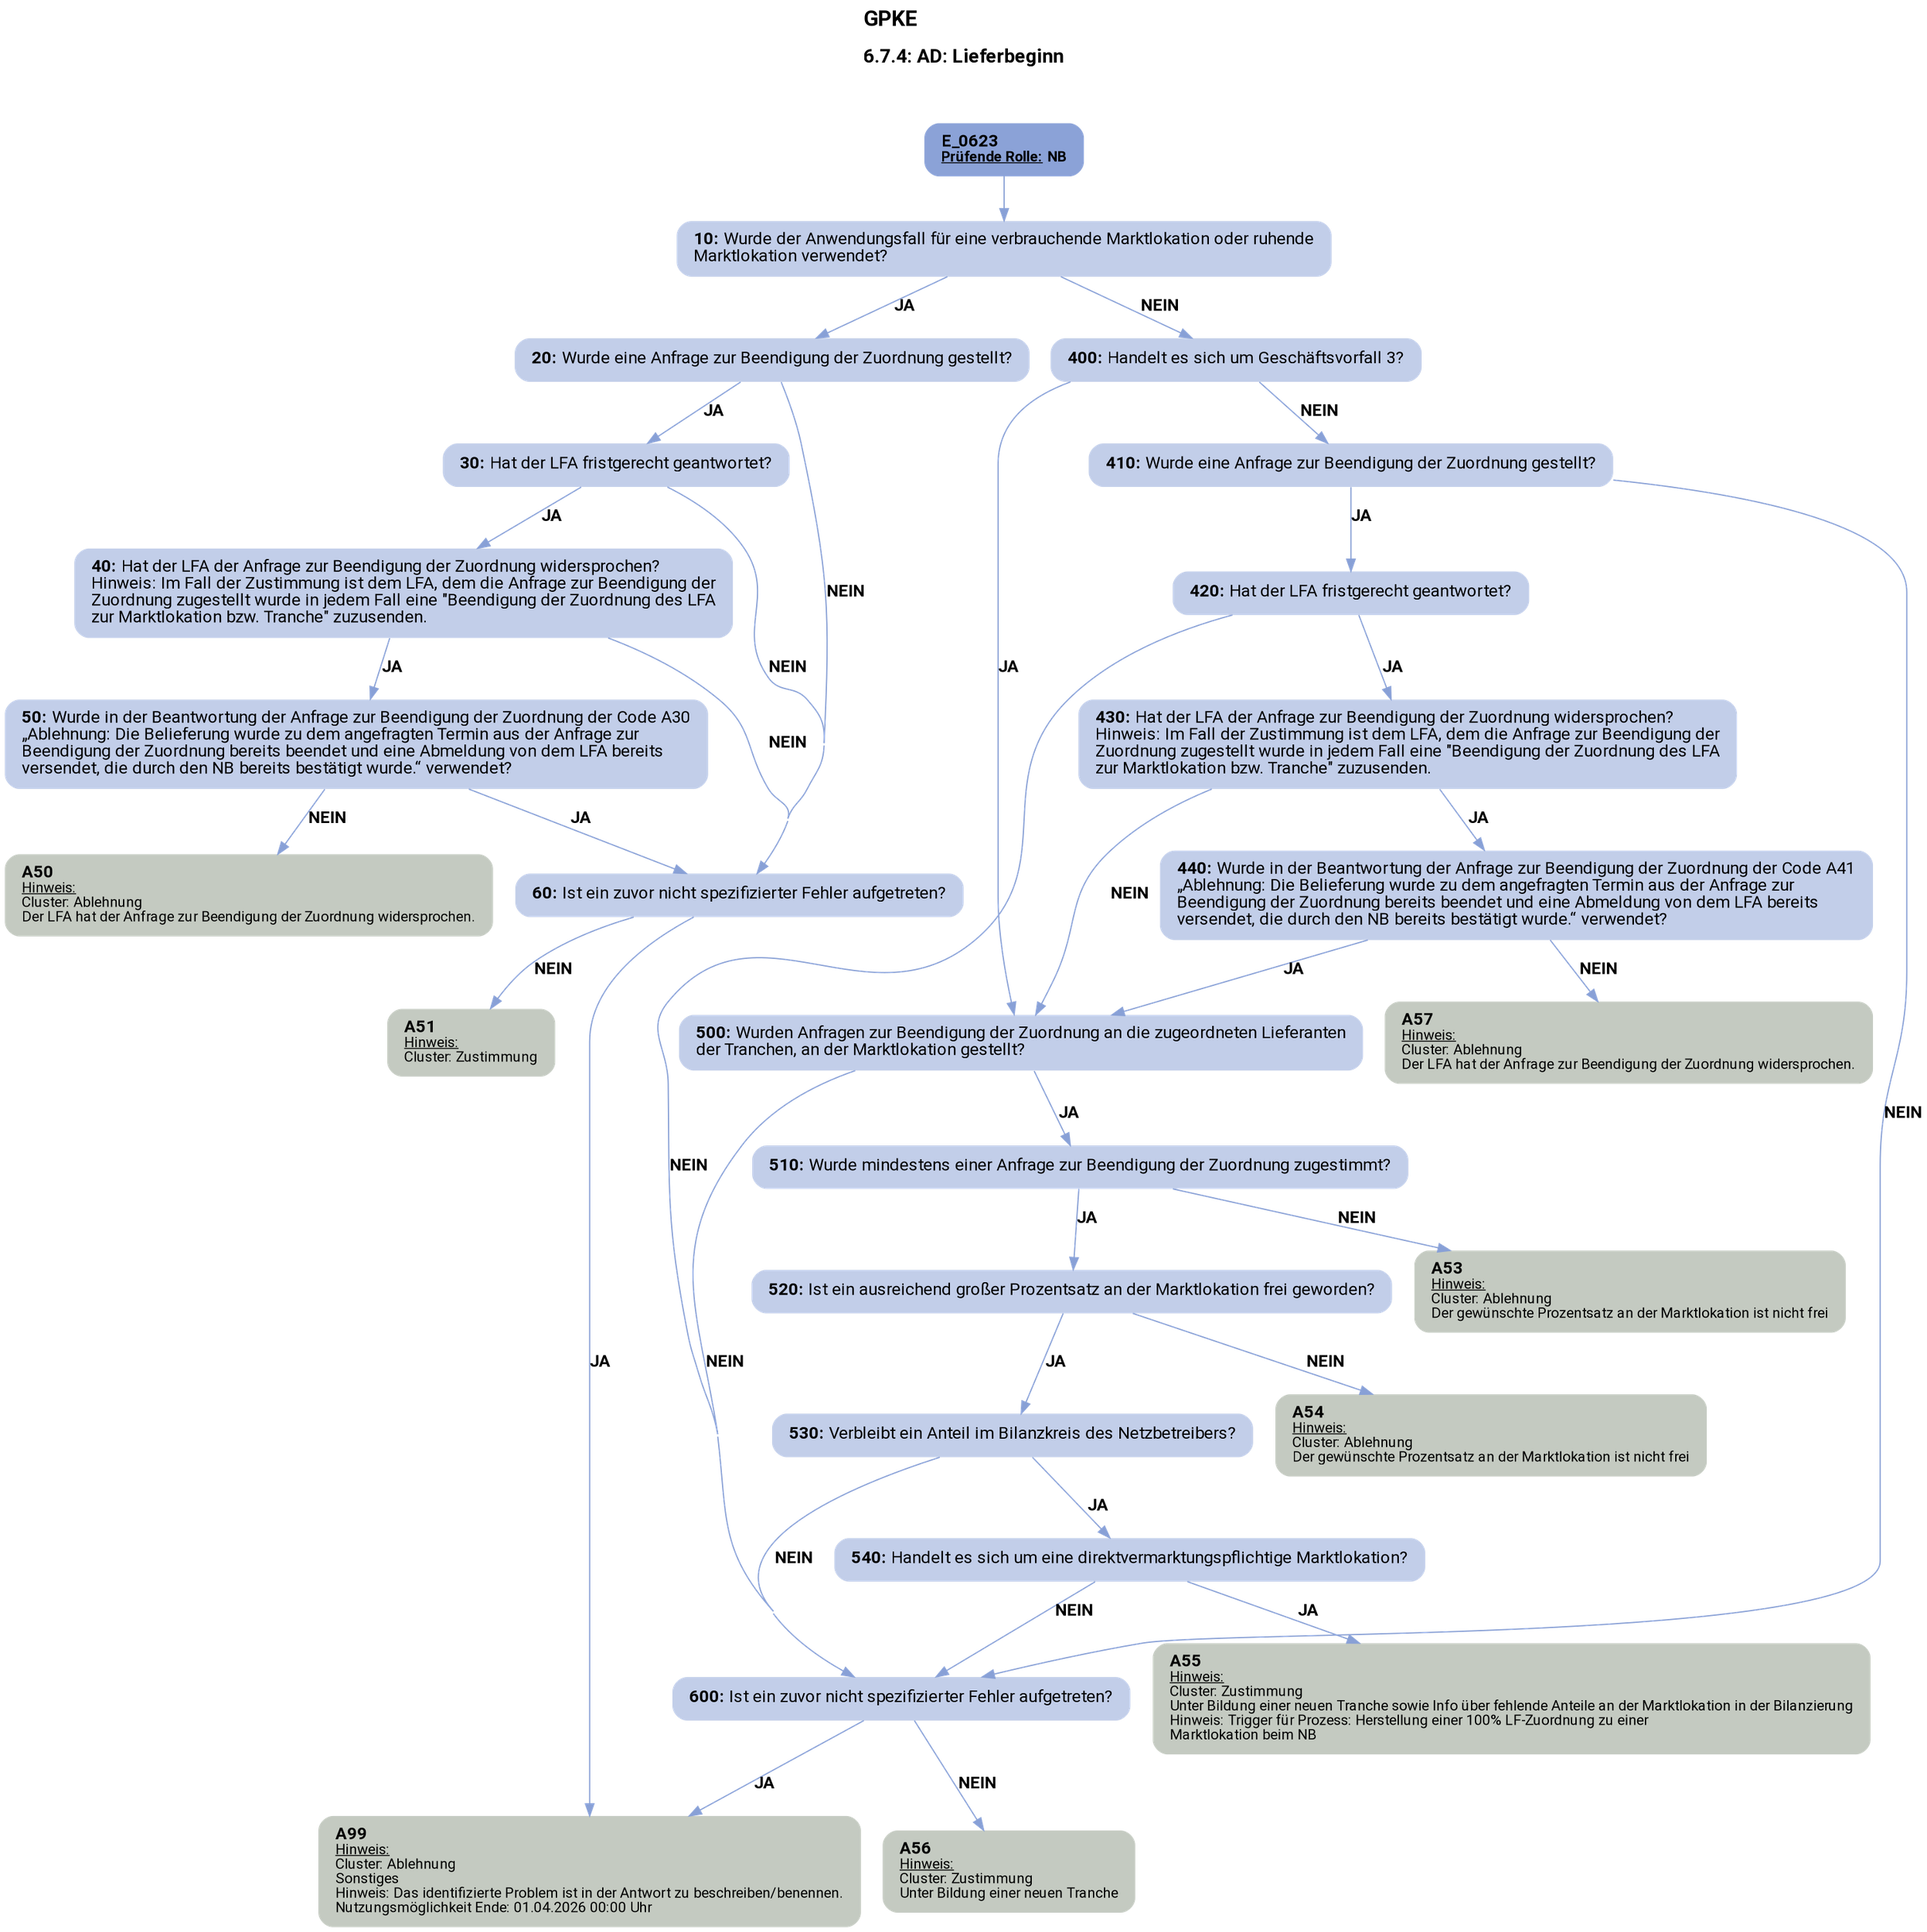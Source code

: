digraph D {
    labelloc="t";
    label=<<B><FONT POINT-SIZE="18">GPKE</FONT></B><BR align="left"/><BR/><B><FONT POINT-SIZE="16">6.7.4: AD: Lieferbeginn</FONT></B><BR align="left"/><BR/><BR/><BR/>>;
    ratio="compress";
    concentrate=true;
    pack=true;
    rankdir=TB;
    packmode="array";
    size="20,20";
    "Start" [margin="0.2,0.12", shape=box, style="filled,rounded", penwidth=0.0, fillcolor="#8ba2d7", label=<<B>E_0623</B><BR align="left"/><FONT point-size="12"><B><U>Prüfende Rolle:</U> NB</B></FONT><BR align="center"/>>, fontname="Roboto, sans-serif"];
    "10" [margin="0.2,0.12", shape=box, style="filled,rounded", penwidth=0.0, fillcolor="#c2cee9", label=<<B>10: </B>Wurde der Anwendungsfall für eine verbrauchende Marktlokation oder ruhende<BR align="left"/>Marktlokation verwendet?<BR align="left"/>>, fontname="Roboto, sans-serif"];
    "20" [margin="0.2,0.12", shape=box, style="filled,rounded", penwidth=0.0, fillcolor="#c2cee9", label=<<B>20: </B>Wurde eine Anfrage zur Beendigung der Zuordnung gestellt?<BR align="left"/>>, fontname="Roboto, sans-serif"];
    "30" [margin="0.2,0.12", shape=box, style="filled,rounded", penwidth=0.0, fillcolor="#c2cee9", label=<<B>30: </B>Hat der LFA fristgerecht geantwortet?<BR align="left"/>>, fontname="Roboto, sans-serif"];
    "40" [margin="0.2,0.12", shape=box, style="filled,rounded", penwidth=0.0, fillcolor="#c2cee9", label=<<B>40: </B>Hat der LFA der Anfrage zur Beendigung der Zuordnung widersprochen?<BR align="left"/>Hinweis: Im Fall der Zustimmung ist dem LFA, dem die Anfrage zur Beendigung der<BR align="left"/>Zuordnung zugestellt wurde in jedem Fall eine "Beendigung der Zuordnung des LFA<BR align="left"/>zur Marktlokation bzw. Tranche" zuzusenden.<BR align="left"/>>, fontname="Roboto, sans-serif"];
    "50" [margin="0.2,0.12", shape=box, style="filled,rounded", penwidth=0.0, fillcolor="#c2cee9", label=<<B>50: </B>Wurde in der Beantwortung der Anfrage zur Beendigung der Zuordnung der Code A30<BR align="left"/>„Ablehnung: Die Belieferung wurde zu dem angefragten Termin aus der Anfrage zur<BR align="left"/>Beendigung der Zuordnung bereits beendet und eine Abmeldung von dem LFA bereits<BR align="left"/>versendet, die durch den NB bereits bestätigt wurde.“ verwendet?<BR align="left"/>>, fontname="Roboto, sans-serif"];
    "A50" [margin="0.2,0.12", shape=box, style="filled,rounded", penwidth=0.0, fillcolor="#c4cac1", label=<<B>A50</B><BR align="left"/><FONT point-size="12"><U>Hinweis:</U><BR align="left"/>Cluster: Ablehnung<BR align="left"/>Der LFA hat der Anfrage zur Beendigung der Zuordnung widersprochen.<BR align="left"/></FONT>>, fontname="Roboto, sans-serif"];
    "60" [margin="0.2,0.12", shape=box, style="filled,rounded", penwidth=0.0, fillcolor="#c2cee9", label=<<B>60: </B>Ist ein zuvor nicht spezifizierter Fehler aufgetreten?<BR align="left"/>>, fontname="Roboto, sans-serif"];
    "A51" [margin="0.2,0.12", shape=box, style="filled,rounded", penwidth=0.0, fillcolor="#c4cac1", label=<<B>A51</B><BR align="left"/><FONT point-size="12"><U>Hinweis:</U><BR align="left"/>Cluster: Zustimmung<BR align="left"/></FONT>>, fontname="Roboto, sans-serif"];
    "A99" [margin="0.2,0.12", shape=box, style="filled,rounded", penwidth=0.0, fillcolor="#c4cac1", label=<<B>A99</B><BR align="left"/><FONT point-size="12"><U>Hinweis:</U><BR align="left"/>Cluster: Ablehnung<BR align="left"/>Sonstiges<BR align="left"/>Hinweis: Das identifizierte Problem ist in der Antwort zu beschreiben/benennen.<BR align="left"/>Nutzungsmöglichkeit Ende: 01.04.2026 00:00 Uhr<BR align="left"/></FONT>>, fontname="Roboto, sans-serif"];
    "400" [margin="0.2,0.12", shape=box, style="filled,rounded", penwidth=0.0, fillcolor="#c2cee9", label=<<B>400: </B>Handelt es sich um Geschäftsvorfall 3?<BR align="left"/>>, fontname="Roboto, sans-serif"];
    "410" [margin="0.2,0.12", shape=box, style="filled,rounded", penwidth=0.0, fillcolor="#c2cee9", label=<<B>410: </B>Wurde eine Anfrage zur Beendigung der Zuordnung gestellt?<BR align="left"/>>, fontname="Roboto, sans-serif"];
    "420" [margin="0.2,0.12", shape=box, style="filled,rounded", penwidth=0.0, fillcolor="#c2cee9", label=<<B>420: </B>Hat der LFA fristgerecht geantwortet?<BR align="left"/>>, fontname="Roboto, sans-serif"];
    "430" [margin="0.2,0.12", shape=box, style="filled,rounded", penwidth=0.0, fillcolor="#c2cee9", label=<<B>430: </B>Hat der LFA der Anfrage zur Beendigung der Zuordnung widersprochen?<BR align="left"/>Hinweis: Im Fall der Zustimmung ist dem LFA, dem die Anfrage zur Beendigung der<BR align="left"/>Zuordnung zugestellt wurde in jedem Fall eine "Beendigung der Zuordnung des LFA<BR align="left"/>zur Marktlokation bzw. Tranche" zuzusenden.<BR align="left"/>>, fontname="Roboto, sans-serif"];
    "440" [margin="0.2,0.12", shape=box, style="filled,rounded", penwidth=0.0, fillcolor="#c2cee9", label=<<B>440: </B>Wurde in der Beantwortung der Anfrage zur Beendigung der Zuordnung der Code A41<BR align="left"/>„Ablehnung: Die Belieferung wurde zu dem angefragten Termin aus der Anfrage zur<BR align="left"/>Beendigung der Zuordnung bereits beendet und eine Abmeldung von dem LFA bereits<BR align="left"/>versendet, die durch den NB bereits bestätigt wurde.“ verwendet?<BR align="left"/>>, fontname="Roboto, sans-serif"];
    "A57" [margin="0.2,0.12", shape=box, style="filled,rounded", penwidth=0.0, fillcolor="#c4cac1", label=<<B>A57</B><BR align="left"/><FONT point-size="12"><U>Hinweis:</U><BR align="left"/>Cluster: Ablehnung<BR align="left"/>Der LFA hat der Anfrage zur Beendigung der Zuordnung widersprochen.<BR align="left"/></FONT>>, fontname="Roboto, sans-serif"];
    "500" [margin="0.2,0.12", shape=box, style="filled,rounded", penwidth=0.0, fillcolor="#c2cee9", label=<<B>500: </B>Wurden Anfragen zur Beendigung der Zuordnung an die zugeordneten Lieferanten<BR align="left"/>der Tranchen, an der Marktlokation gestellt?<BR align="left"/>>, fontname="Roboto, sans-serif"];
    "510" [margin="0.2,0.12", shape=box, style="filled,rounded", penwidth=0.0, fillcolor="#c2cee9", label=<<B>510: </B>Wurde mindestens einer Anfrage zur Beendigung der Zuordnung zugestimmt?<BR align="left"/>>, fontname="Roboto, sans-serif"];
    "A53" [margin="0.2,0.12", shape=box, style="filled,rounded", penwidth=0.0, fillcolor="#c4cac1", label=<<B>A53</B><BR align="left"/><FONT point-size="12"><U>Hinweis:</U><BR align="left"/>Cluster: Ablehnung<BR align="left"/>Der gewünschte Prozentsatz an der Marktlokation ist nicht frei<BR align="left"/></FONT>>, fontname="Roboto, sans-serif"];
    "520" [margin="0.2,0.12", shape=box, style="filled,rounded", penwidth=0.0, fillcolor="#c2cee9", label=<<B>520: </B>Ist ein ausreichend großer Prozentsatz an der Marktlokation frei geworden?<BR align="left"/>>, fontname="Roboto, sans-serif"];
    "A54" [margin="0.2,0.12", shape=box, style="filled,rounded", penwidth=0.0, fillcolor="#c4cac1", label=<<B>A54</B><BR align="left"/><FONT point-size="12"><U>Hinweis:</U><BR align="left"/>Cluster: Ablehnung<BR align="left"/>Der gewünschte Prozentsatz an der Marktlokation ist nicht frei<BR align="left"/></FONT>>, fontname="Roboto, sans-serif"];
    "530" [margin="0.2,0.12", shape=box, style="filled,rounded", penwidth=0.0, fillcolor="#c2cee9", label=<<B>530: </B>Verbleibt ein Anteil im Bilanzkreis des Netzbetreibers?<BR align="left"/>>, fontname="Roboto, sans-serif"];
    "540" [margin="0.2,0.12", shape=box, style="filled,rounded", penwidth=0.0, fillcolor="#c2cee9", label=<<B>540: </B>Handelt es sich um eine direktvermarktungspflichtige Marktlokation?<BR align="left"/>>, fontname="Roboto, sans-serif"];
    "A55" [margin="0.2,0.12", shape=box, style="filled,rounded", penwidth=0.0, fillcolor="#c4cac1", label=<<B>A55</B><BR align="left"/><FONT point-size="12"><U>Hinweis:</U><BR align="left"/>Cluster: Zustimmung<BR align="left"/>Unter Bildung einer neuen Tranche sowie Info über fehlende Anteile an der Marktlokation in der Bilanzierung<BR align="left"/>Hinweis: Trigger für Prozess: Herstellung einer 100% LF-Zuordnung zu einer<BR align="left"/>Marktlokation beim NB<BR align="left"/></FONT>>, fontname="Roboto, sans-serif"];
    "600" [margin="0.2,0.12", shape=box, style="filled,rounded", penwidth=0.0, fillcolor="#c2cee9", label=<<B>600: </B>Ist ein zuvor nicht spezifizierter Fehler aufgetreten?<BR align="left"/>>, fontname="Roboto, sans-serif"];
    "A56" [margin="0.2,0.12", shape=box, style="filled,rounded", penwidth=0.0, fillcolor="#c4cac1", label=<<B>A56</B><BR align="left"/><FONT point-size="12"><U>Hinweis:</U><BR align="left"/>Cluster: Zustimmung<BR align="left"/>Unter Bildung einer neuen Tranche<BR align="left"/></FONT>>, fontname="Roboto, sans-serif"];

    "Start" -> "10" [color="#88a0d6"];
    "10" -> "20" [label=<<B>JA</B>>, color="#88a0d6", fontname="Roboto, sans-serif"];
    "10" -> "400" [label=<<B>NEIN</B>>, color="#88a0d6", fontname="Roboto, sans-serif"];
    "20" -> "60" [label=<<B>NEIN</B>>, color="#88a0d6", fontname="Roboto, sans-serif"];
    "20" -> "30" [label=<<B>JA</B>>, color="#88a0d6", fontname="Roboto, sans-serif"];
    "30" -> "40" [label=<<B>JA</B>>, color="#88a0d6", fontname="Roboto, sans-serif"];
    "30" -> "60" [label=<<B>NEIN</B>>, color="#88a0d6", fontname="Roboto, sans-serif"];
    "40" -> "50" [label=<<B>JA</B>>, color="#88a0d6", fontname="Roboto, sans-serif"];
    "40" -> "60" [label=<<B>NEIN</B>>, color="#88a0d6", fontname="Roboto, sans-serif"];
    "50" -> "A50" [label=<<B>NEIN</B>>, color="#88a0d6", fontname="Roboto, sans-serif"];
    "50" -> "60" [label=<<B>JA</B>>, color="#88a0d6", fontname="Roboto, sans-serif"];
    "60" -> "A51" [label=<<B>NEIN</B>>, color="#88a0d6", fontname="Roboto, sans-serif"];
    "60" -> "A99" [label=<<B>JA</B>>, color="#88a0d6", fontname="Roboto, sans-serif"];
    "400" -> "500" [label=<<B>JA</B>>, color="#88a0d6", fontname="Roboto, sans-serif"];
    "400" -> "410" [label=<<B>NEIN</B>>, color="#88a0d6", fontname="Roboto, sans-serif"];
    "410" -> "420" [label=<<B>JA</B>>, color="#88a0d6", fontname="Roboto, sans-serif"];
    "410" -> "600" [label=<<B>NEIN</B>>, color="#88a0d6", fontname="Roboto, sans-serif"];
    "420" -> "430" [label=<<B>JA</B>>, color="#88a0d6", fontname="Roboto, sans-serif"];
    "420" -> "600" [label=<<B>NEIN</B>>, color="#88a0d6", fontname="Roboto, sans-serif"];
    "430" -> "440" [label=<<B>JA</B>>, color="#88a0d6", fontname="Roboto, sans-serif"];
    "430" -> "500" [label=<<B>NEIN</B>>, color="#88a0d6", fontname="Roboto, sans-serif"];
    "440" -> "A57" [label=<<B>NEIN</B>>, color="#88a0d6", fontname="Roboto, sans-serif"];
    "440" -> "500" [label=<<B>JA</B>>, color="#88a0d6", fontname="Roboto, sans-serif"];
    "500" -> "510" [label=<<B>JA</B>>, color="#88a0d6", fontname="Roboto, sans-serif"];
    "500" -> "600" [label=<<B>NEIN</B>>, color="#88a0d6", fontname="Roboto, sans-serif"];
    "510" -> "520" [label=<<B>JA</B>>, color="#88a0d6", fontname="Roboto, sans-serif"];
    "510" -> "A53" [label=<<B>NEIN</B>>, color="#88a0d6", fontname="Roboto, sans-serif"];
    "520" -> "530" [label=<<B>JA</B>>, color="#88a0d6", fontname="Roboto, sans-serif"];
    "520" -> "A54" [label=<<B>NEIN</B>>, color="#88a0d6", fontname="Roboto, sans-serif"];
    "530" -> "540" [label=<<B>JA</B>>, color="#88a0d6", fontname="Roboto, sans-serif"];
    "530" -> "600" [label=<<B>NEIN</B>>, color="#88a0d6", fontname="Roboto, sans-serif"];
    "540" -> "A55" [label=<<B>JA</B>>, color="#88a0d6", fontname="Roboto, sans-serif"];
    "540" -> "600" [label=<<B>NEIN</B>>, color="#88a0d6", fontname="Roboto, sans-serif"];
    "600" -> "A56" [label=<<B>NEIN</B>>, color="#88a0d6", fontname="Roboto, sans-serif"];
    "600" -> "A99" [label=<<B>JA</B>>, color="#88a0d6", fontname="Roboto, sans-serif"];

    bgcolor="transparent";
fontname="Roboto, sans-serif";
}